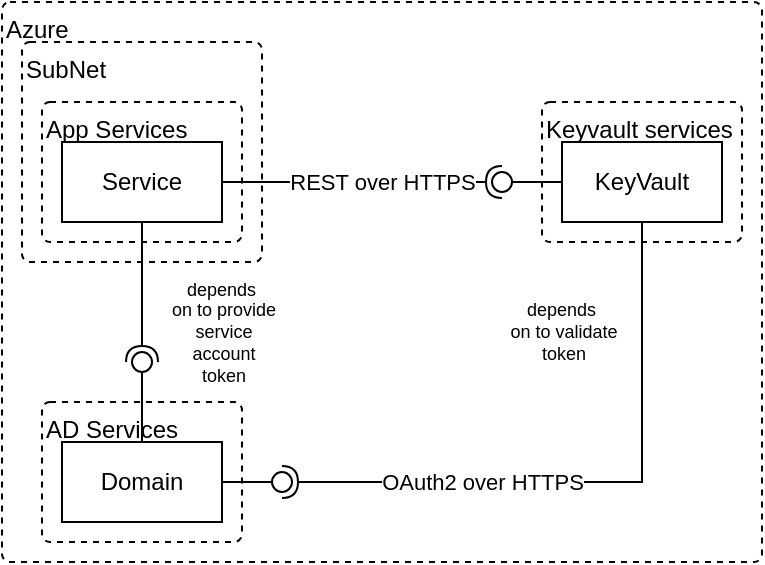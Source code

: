 <mxfile version="20.3.0" type="device"><diagram id="tFx8NVUHpEqBDBRQr2UT" name="Page-1"><mxGraphModel dx="782" dy="549" grid="1" gridSize="10" guides="1" tooltips="1" connect="1" arrows="1" fold="1" page="1" pageScale="1" pageWidth="850" pageHeight="1100" math="0" shadow="0"><root><mxCell id="0"/><mxCell id="1" parent="0"/><mxCell id="m4Xm6LIZpkNrQqHA2K4j-1" value="Azure" style="rounded=1;whiteSpace=wrap;html=1;fillColor=none;dashed=1;align=left;verticalAlign=top;container=1;collapsible=0;recursiveResize=0;imageWidth=24;arcSize=8;absoluteArcSize=1;" parent="1" vertex="1"><mxGeometry x="100" y="140" width="380" height="280" as="geometry"/></mxCell><mxCell id="m4Xm6LIZpkNrQqHA2K4j-2" value="AD Services" style="rounded=1;whiteSpace=wrap;html=1;fillColor=none;dashed=1;align=left;verticalAlign=top;container=1;collapsible=0;recursiveResize=0;imageWidth=24;arcSize=8;absoluteArcSize=1;spacing=2;" parent="m4Xm6LIZpkNrQqHA2K4j-1" vertex="1"><mxGeometry x="20" y="200" width="100" height="70" as="geometry"/></mxCell><mxCell id="m4Xm6LIZpkNrQqHA2K4j-3" value="Domain" style="rounded=0;whiteSpace=wrap;html=1;strokeColor=default;fillColor=none;" parent="m4Xm6LIZpkNrQqHA2K4j-2" vertex="1"><mxGeometry x="10" y="20" width="80" height="40" as="geometry"/></mxCell><mxCell id="m4Xm6LIZpkNrQqHA2K4j-4" value="Keyvault services" style="rounded=1;whiteSpace=wrap;html=1;fillColor=none;dashed=1;align=left;verticalAlign=top;container=1;collapsible=0;recursiveResize=0;imageWidth=24;arcSize=8;absoluteArcSize=1;" parent="m4Xm6LIZpkNrQqHA2K4j-1" vertex="1"><mxGeometry x="270" y="50" width="100" height="70" as="geometry"/></mxCell><mxCell id="m4Xm6LIZpkNrQqHA2K4j-5" value="KeyVault" style="rounded=0;whiteSpace=wrap;html=1;strokeColor=default;fillColor=none;" parent="m4Xm6LIZpkNrQqHA2K4j-4" vertex="1"><mxGeometry x="10" y="20" width="80" height="40" as="geometry"/></mxCell><mxCell id="U7np8dke0EuP3gHFx5pN-1" value="depends&amp;nbsp;&lt;br style=&quot;font-size: 9px;&quot;&gt;on to provide&lt;br style=&quot;font-size: 9px;&quot;&gt;service&lt;br style=&quot;font-size: 9px;&quot;&gt;account&lt;br style=&quot;font-size: 9px;&quot;&gt;token" style="text;html=1;strokeColor=none;fillColor=none;align=center;verticalAlign=middle;whiteSpace=wrap;rounded=0;fontSize=9;" vertex="1" parent="m4Xm6LIZpkNrQqHA2K4j-1"><mxGeometry x="81" y="150" width="60" height="30" as="geometry"/></mxCell><mxCell id="U7np8dke0EuP3gHFx5pN-2" value="depends&amp;nbsp;&lt;br style=&quot;font-size: 9px;&quot;&gt;on to validate&lt;br style=&quot;font-size: 9px;&quot;&gt;token" style="text;html=1;strokeColor=none;fillColor=none;align=center;verticalAlign=middle;whiteSpace=wrap;rounded=0;fontSize=9;" vertex="1" parent="m4Xm6LIZpkNrQqHA2K4j-1"><mxGeometry x="251" y="150" width="60" height="30" as="geometry"/></mxCell><mxCell id="m4Xm6LIZpkNrQqHA2K4j-6" value="SubNet" style="rounded=1;whiteSpace=wrap;html=1;fillColor=none;dashed=1;align=left;verticalAlign=top;container=1;collapsible=0;recursiveResize=0;imageWidth=24;arcSize=8;absoluteArcSize=1;" parent="1" vertex="1"><mxGeometry x="110" y="160" width="120" height="110" as="geometry"/></mxCell><mxCell id="m4Xm6LIZpkNrQqHA2K4j-7" value="App Services" style="rounded=1;whiteSpace=wrap;html=1;fillColor=none;dashed=1;align=left;verticalAlign=top;container=1;collapsible=0;recursiveResize=0;imageWidth=24;arcSize=8;absoluteArcSize=1;" parent="m4Xm6LIZpkNrQqHA2K4j-6" vertex="1"><mxGeometry x="10" y="30" width="100" height="70" as="geometry"/></mxCell><mxCell id="m4Xm6LIZpkNrQqHA2K4j-8" value="Service" style="rounded=0;whiteSpace=wrap;html=1;strokeColor=default;fillColor=none;" parent="m4Xm6LIZpkNrQqHA2K4j-7" vertex="1"><mxGeometry x="10" y="20" width="80" height="40" as="geometry"/></mxCell><mxCell id="m4Xm6LIZpkNrQqHA2K4j-9" value="" style="rounded=0;orthogonalLoop=1;jettySize=auto;html=1;endArrow=none;endFill=0;sketch=0;sourcePerimeterSpacing=0;targetPerimeterSpacing=0;exitX=0;exitY=0.5;exitDx=0;exitDy=0;" parent="1" source="m4Xm6LIZpkNrQqHA2K4j-5" target="m4Xm6LIZpkNrQqHA2K4j-11" edge="1"><mxGeometry relative="1" as="geometry"><mxPoint x="370" y="445" as="sourcePoint"/></mxGeometry></mxCell><mxCell id="m4Xm6LIZpkNrQqHA2K4j-10" value="REST over HTTPS" style="rounded=0;orthogonalLoop=1;jettySize=auto;html=1;endArrow=halfCircle;endFill=0;entryX=0.5;entryY=0.5;endSize=6;strokeWidth=1;sketch=0;exitX=1;exitY=0.5;exitDx=0;exitDy=0;" parent="1" source="m4Xm6LIZpkNrQqHA2K4j-8" target="m4Xm6LIZpkNrQqHA2K4j-11" edge="1"><mxGeometry x="0.143" relative="1" as="geometry"><mxPoint x="140" y="380" as="sourcePoint"/><mxPoint as="offset"/></mxGeometry></mxCell><mxCell id="m4Xm6LIZpkNrQqHA2K4j-11" value="" style="ellipse;whiteSpace=wrap;html=1;align=center;aspect=fixed;resizable=0;points=[];outlineConnect=0;sketch=0;" parent="1" vertex="1"><mxGeometry x="345" y="225" width="10" height="10" as="geometry"/></mxCell><mxCell id="m4Xm6LIZpkNrQqHA2K4j-12" value="" style="rounded=0;orthogonalLoop=1;jettySize=auto;html=1;endArrow=none;endFill=0;sketch=0;sourcePerimeterSpacing=0;targetPerimeterSpacing=0;" parent="1" source="m4Xm6LIZpkNrQqHA2K4j-3" target="m4Xm6LIZpkNrQqHA2K4j-14" edge="1"><mxGeometry relative="1" as="geometry"><mxPoint x="200" y="615" as="sourcePoint"/></mxGeometry></mxCell><mxCell id="m4Xm6LIZpkNrQqHA2K4j-13" value="" style="rounded=0;orthogonalLoop=1;jettySize=auto;html=1;endArrow=halfCircle;endFill=0;entryX=0.5;entryY=0.5;endSize=6;strokeWidth=1;sketch=0;exitX=0.5;exitY=1;exitDx=0;exitDy=0;" parent="1" source="m4Xm6LIZpkNrQqHA2K4j-8" target="m4Xm6LIZpkNrQqHA2K4j-14" edge="1"><mxGeometry relative="1" as="geometry"><mxPoint x="240" y="365" as="sourcePoint"/><Array as="points"><mxPoint x="170" y="290"/></Array></mxGeometry></mxCell><mxCell id="m4Xm6LIZpkNrQqHA2K4j-14" value="" style="ellipse;whiteSpace=wrap;html=1;align=center;aspect=fixed;resizable=0;points=[];outlineConnect=0;sketch=0;" parent="1" vertex="1"><mxGeometry x="165" y="315" width="10" height="10" as="geometry"/></mxCell><mxCell id="m4Xm6LIZpkNrQqHA2K4j-15" value="" style="rounded=0;orthogonalLoop=1;jettySize=auto;html=1;endArrow=none;endFill=0;sketch=0;sourcePerimeterSpacing=0;targetPerimeterSpacing=0;exitX=1;exitY=0.5;exitDx=0;exitDy=0;" parent="1" source="m4Xm6LIZpkNrQqHA2K4j-3" target="m4Xm6LIZpkNrQqHA2K4j-17" edge="1"><mxGeometry relative="1" as="geometry"><mxPoint x="265" y="455" as="sourcePoint"/><Array as="points"/></mxGeometry></mxCell><mxCell id="m4Xm6LIZpkNrQqHA2K4j-16" value="OAuth2 over HTTPS" style="rounded=0;orthogonalLoop=1;jettySize=auto;html=1;endArrow=halfCircle;endFill=0;entryX=0.5;entryY=0.5;endSize=6;strokeWidth=1;sketch=0;exitX=0.5;exitY=1;exitDx=0;exitDy=0;" parent="1" source="m4Xm6LIZpkNrQqHA2K4j-5" target="m4Xm6LIZpkNrQqHA2K4j-17" edge="1"><mxGeometry x="0.355" relative="1" as="geometry"><mxPoint x="385" y="435" as="sourcePoint"/><Array as="points"><mxPoint x="420" y="380"/></Array><mxPoint as="offset"/></mxGeometry></mxCell><mxCell id="m4Xm6LIZpkNrQqHA2K4j-17" value="" style="ellipse;whiteSpace=wrap;html=1;align=center;aspect=fixed;resizable=0;points=[];outlineConnect=0;sketch=0;" parent="1" vertex="1"><mxGeometry x="235" y="375" width="10" height="10" as="geometry"/></mxCell><mxCell id="7Hd2JjvVldPIc2g6Mh50-2" value="Containers" parent="0"/><mxCell id="7Hd2JjvVldPIc2g6Mh50-3" value="Elements" parent="0"/></root></mxGraphModel></diagram></mxfile>